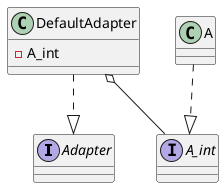 @startuml

interface Adapter {

}

class DefaultAdapter{
 - A_int
}

interface A_int{}
class A{
}


DefaultAdapter ..|> Adapter
A ..|> A_int
DefaultAdapter o-- A_int

@enduml